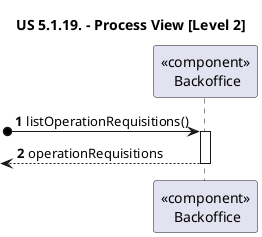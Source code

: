 @startuml

title "US 5.1.19. - Process View [Level 2]"

autonumber

participant "<<component>>\n Backoffice" as bo

[o-> bo: listOperationRequisitions()
activate bo
<-- bo: operationRequisitions
deactivate bo

@enduml